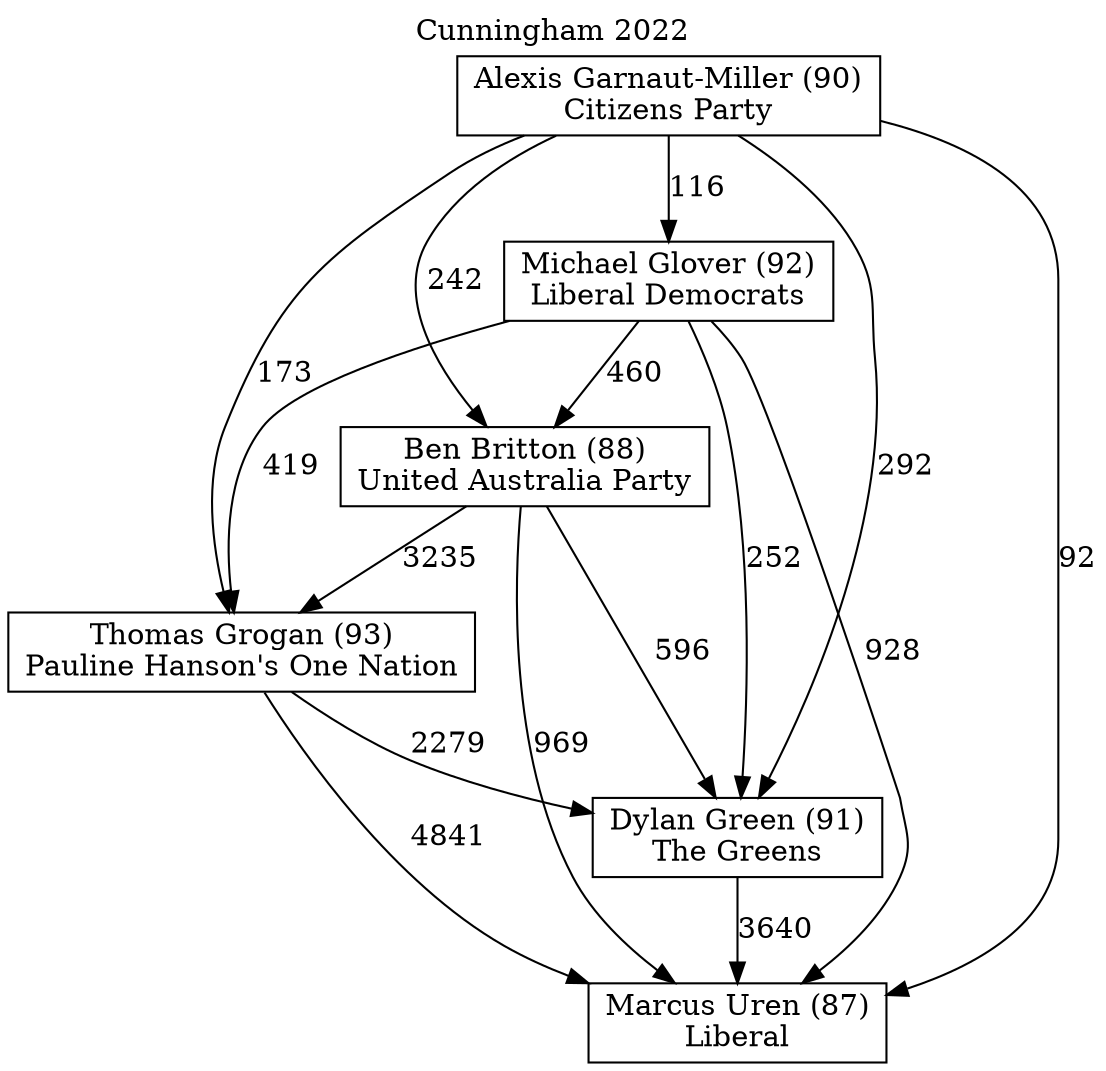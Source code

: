 // House preference flow
digraph "Marcus Uren (87)_Cunningham_2022" {
	graph [label="Cunningham 2022" labelloc=t mclimit=10]
	node [shape=box]
	"Thomas Grogan (93)" [label="Thomas Grogan (93)
Pauline Hanson's One Nation"]
	"Ben Britton (88)" [label="Ben Britton (88)
United Australia Party"]
	"Alexis Garnaut-Miller (90)" [label="Alexis Garnaut-Miller (90)
Citizens Party"]
	"Dylan Green (91)" [label="Dylan Green (91)
The Greens"]
	"Michael Glover (92)" [label="Michael Glover (92)
Liberal Democrats"]
	"Marcus Uren (87)" [label="Marcus Uren (87)
Liberal"]
	"Ben Britton (88)" -> "Dylan Green (91)" [label=596]
	"Michael Glover (92)" -> "Thomas Grogan (93)" [label=419]
	"Alexis Garnaut-Miller (90)" -> "Dylan Green (91)" [label=292]
	"Alexis Garnaut-Miller (90)" -> "Thomas Grogan (93)" [label=173]
	"Dylan Green (91)" -> "Marcus Uren (87)" [label=3640]
	"Alexis Garnaut-Miller (90)" -> "Marcus Uren (87)" [label=92]
	"Alexis Garnaut-Miller (90)" -> "Michael Glover (92)" [label=116]
	"Michael Glover (92)" -> "Marcus Uren (87)" [label=928]
	"Ben Britton (88)" -> "Marcus Uren (87)" [label=969]
	"Thomas Grogan (93)" -> "Marcus Uren (87)" [label=4841]
	"Alexis Garnaut-Miller (90)" -> "Ben Britton (88)" [label=242]
	"Thomas Grogan (93)" -> "Dylan Green (91)" [label=2279]
	"Ben Britton (88)" -> "Thomas Grogan (93)" [label=3235]
	"Michael Glover (92)" -> "Ben Britton (88)" [label=460]
	"Michael Glover (92)" -> "Dylan Green (91)" [label=252]
}
